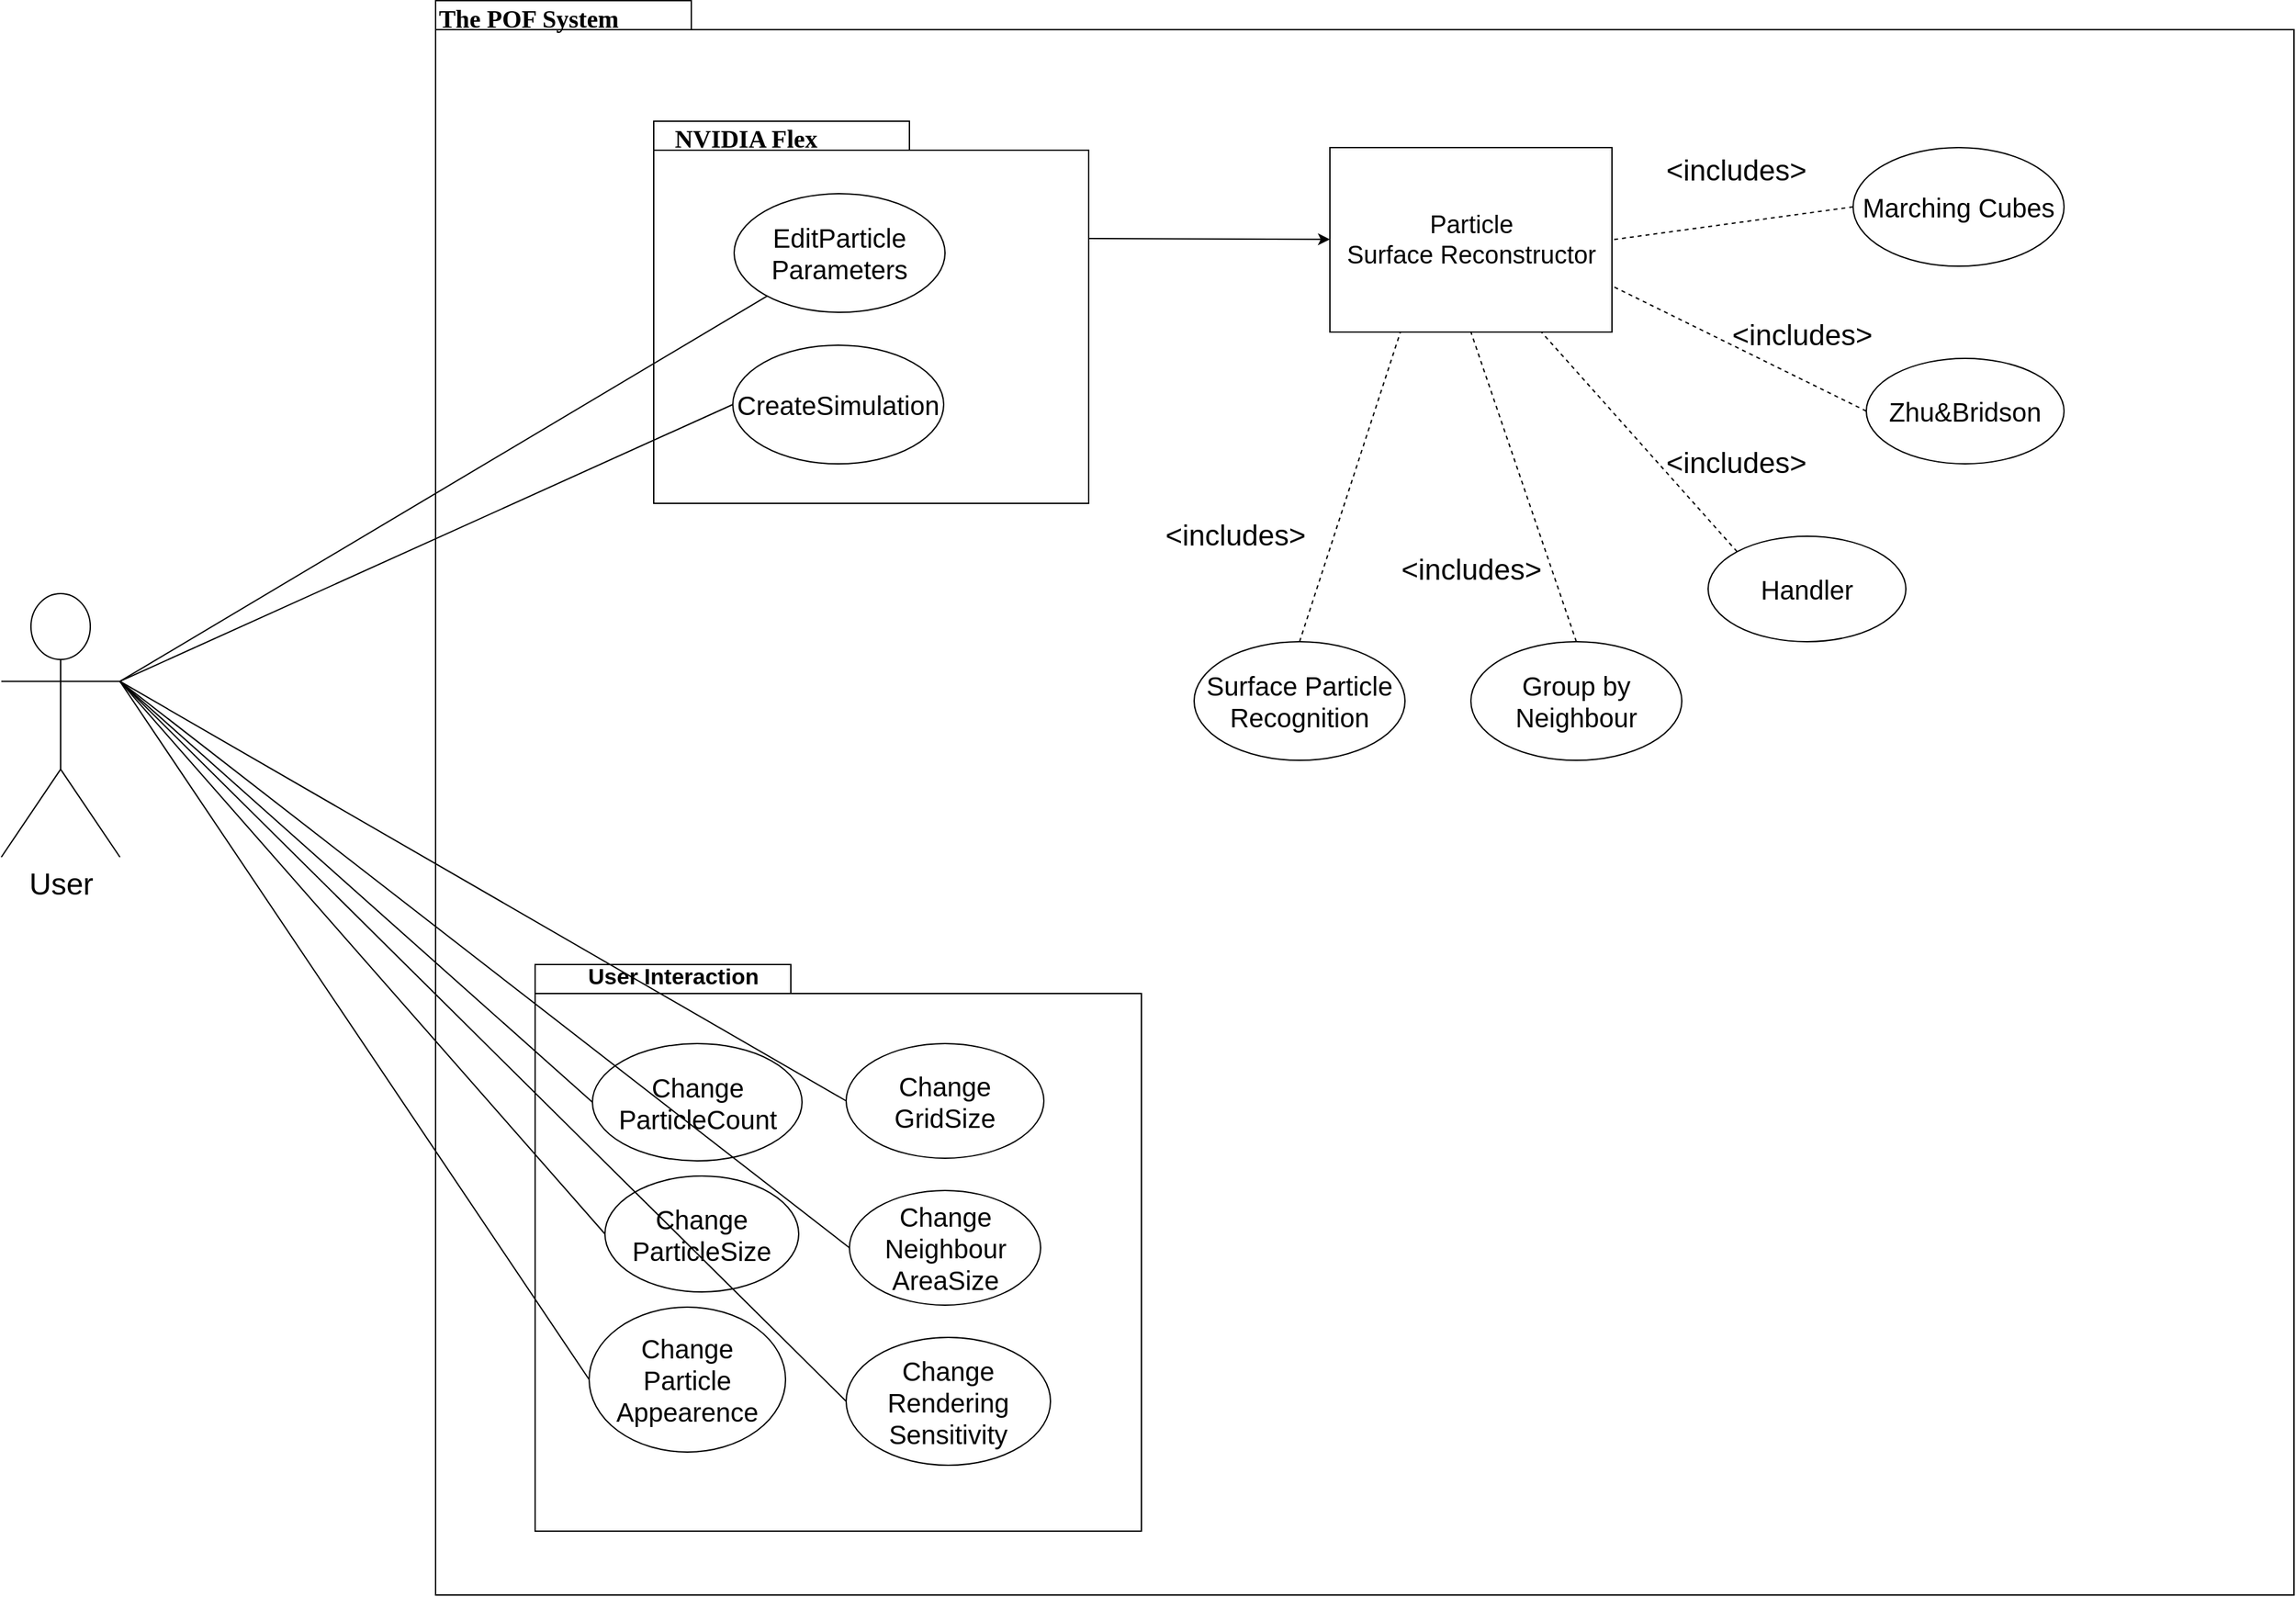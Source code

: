 <mxfile version="12.3.3" type="device" pages="1"><diagram name="Page-1" id="b5b7bab2-c9e2-2cf4-8b2a-24fd1a2a6d21"><mxGraphModel dx="3671" dy="2595" grid="1" gridSize="10" guides="1" tooltips="1" connect="1" arrows="1" fold="1" page="1" pageScale="1" pageWidth="827" pageHeight="1169" background="#ffffff" math="0" shadow="0"><root><mxCell id="0"/><mxCell id="1" parent="0"/><mxCell id="6e0c8c40b5770093-72" value="" style="shape=folder;fontStyle=1;spacingTop=10;tabWidth=194;tabHeight=22;tabPosition=left;html=1;rounded=0;shadow=0;comic=0;labelBackgroundColor=none;strokeWidth=1;fillColor=none;fontFamily=Verdana;fontSize=10;align=center;" parent="1" vertex="1"><mxGeometry x="284.5" y="-21.5" width="1410" height="1210" as="geometry"/></mxCell><mxCell id="6e0c8c40b5770093-73" value="&lt;b style=&quot;font-size: 19px;&quot;&gt;&lt;font face=&quot;Times New Roman&quot; style=&quot;font-size: 19px;&quot;&gt;The POF System&lt;/font&gt;&lt;/b&gt;" style="text;html=1;align=left;verticalAlign=top;spacingTop=-4;fontSize=19;fontFamily=Verdana" parent="1" vertex="1"><mxGeometry x="284.5" y="-21.5" width="151" height="20" as="geometry"/></mxCell><mxCell id="jgMHjjnBwFT09NWy8fpY-1" value="User&lt;br style=&quot;font-size: 23px;&quot;&gt;" style="shape=umlActor;verticalLabelPosition=bottom;labelBackgroundColor=#ffffff;verticalAlign=top;html=1;outlineConnect=0;fontSize=23;fontStyle=0" parent="1" vertex="1"><mxGeometry x="-45" y="428.5" width="90" height="200" as="geometry"/></mxCell><mxCell id="jgMHjjnBwFT09NWy8fpY-7" value="" style="endArrow=classic;html=1;exitX=0;exitY=0;exitDx=330;exitDy=89;exitPerimeter=0;" parent="1" target="jgMHjjnBwFT09NWy8fpY-8" edge="1" source="CQ76df6gk2gC8w-_Gech-11"><mxGeometry width="50" height="50" relative="1" as="geometry"><mxPoint x="596" y="222" as="sourcePoint"/><mxPoint x="860" y="580" as="targetPoint"/></mxGeometry></mxCell><mxCell id="jgMHjjnBwFT09NWy8fpY-8" value="&lt;font style=&quot;font-size: 19px&quot;&gt;Particle&lt;br&gt;Surface Reconstructor&lt;/font&gt;" style="html=1;" parent="1" vertex="1"><mxGeometry x="963" y="90" width="214" height="140" as="geometry"/></mxCell><mxCell id="jgMHjjnBwFT09NWy8fpY-11" value="&lt;font style=&quot;font-size: 20px&quot;&gt;Zhu&amp;amp;Bridson&lt;/font&gt;" style="ellipse;whiteSpace=wrap;html=1;" parent="1" vertex="1"><mxGeometry x="1370" y="250" width="150" height="80" as="geometry"/></mxCell><mxCell id="jgMHjjnBwFT09NWy8fpY-12" value="&lt;font style=&quot;font-size: 20px&quot;&gt;Handler&lt;/font&gt;" style="ellipse;whiteSpace=wrap;html=1;" parent="1" vertex="1"><mxGeometry x="1250" y="385" width="150" height="80" as="geometry"/></mxCell><mxCell id="jgMHjjnBwFT09NWy8fpY-13" value="&lt;font style=&quot;font-size: 20px&quot;&gt;Surface Particle Recognition&lt;/font&gt;" style="ellipse;whiteSpace=wrap;html=1;" parent="1" vertex="1"><mxGeometry x="860" y="465" width="160" height="90" as="geometry"/></mxCell><mxCell id="jgMHjjnBwFT09NWy8fpY-14" value="&lt;span style=&quot;font-size: 20px&quot;&gt;Marching Cubes&lt;/span&gt;" style="ellipse;whiteSpace=wrap;html=1;" parent="1" vertex="1"><mxGeometry x="1360" y="90" width="160" height="90" as="geometry"/></mxCell><mxCell id="jgMHjjnBwFT09NWy8fpY-19" value="&lt;font style=&quot;font-size: 20px&quot;&gt;Group by Neighbour&lt;/font&gt;" style="ellipse;whiteSpace=wrap;html=1;" parent="1" vertex="1"><mxGeometry x="1070" y="465" width="160" height="90" as="geometry"/></mxCell><mxCell id="CQ76df6gk2gC8w-_Gech-1" value="" style="shape=folder;fontStyle=1;spacingTop=10;tabWidth=194;tabHeight=22;tabPosition=left;html=1;rounded=0;shadow=0;comic=0;labelBackgroundColor=none;strokeWidth=1;fillColor=none;fontFamily=Verdana;fontSize=10;align=center;" vertex="1" parent="1"><mxGeometry x="360" y="710" width="460" height="430" as="geometry"/></mxCell><mxCell id="CQ76df6gk2gC8w-_Gech-3" value="&lt;b style=&quot;font-size: 17px;&quot;&gt;User Interaction&lt;/b&gt;" style="text;html=1;strokeColor=none;fillColor=none;align=center;verticalAlign=middle;whiteSpace=wrap;rounded=0;fontSize=17;" vertex="1" parent="1"><mxGeometry x="380" y="710" width="170" height="20" as="geometry"/></mxCell><mxCell id="CQ76df6gk2gC8w-_Gech-4" value="&lt;font style=&quot;font-size: 20px&quot;&gt;Change&lt;br&gt;ParticleCount&lt;/font&gt;" style="ellipse;whiteSpace=wrap;html=1;" vertex="1" parent="1"><mxGeometry x="403.5" y="770" width="159" height="89" as="geometry"/></mxCell><mxCell id="CQ76df6gk2gC8w-_Gech-5" value="&lt;font style=&quot;font-size: 20px&quot;&gt;Change&lt;br&gt;ParticleSize&lt;/font&gt;" style="ellipse;whiteSpace=wrap;html=1;" vertex="1" parent="1"><mxGeometry x="413" y="870.5" width="147" height="88" as="geometry"/></mxCell><mxCell id="CQ76df6gk2gC8w-_Gech-6" value="&lt;font style=&quot;font-size: 20px&quot;&gt;Change&lt;br&gt;Particle&lt;br&gt;Appearence&lt;/font&gt;" style="ellipse;whiteSpace=wrap;html=1;" vertex="1" parent="1"><mxGeometry x="401" y="970" width="149" height="110" as="geometry"/></mxCell><mxCell id="CQ76df6gk2gC8w-_Gech-7" value="&lt;font style=&quot;font-size: 20px&quot;&gt;Change&lt;br&gt;GridSize&lt;br&gt;&lt;/font&gt;" style="ellipse;whiteSpace=wrap;html=1;" vertex="1" parent="1"><mxGeometry x="596" y="770" width="150" height="87" as="geometry"/></mxCell><mxCell id="CQ76df6gk2gC8w-_Gech-8" value="&lt;font style=&quot;font-size: 20px&quot;&gt;Change&lt;br&gt;Neighbour&lt;br&gt;AreaSize&lt;br&gt;&lt;/font&gt;" style="ellipse;whiteSpace=wrap;html=1;" vertex="1" parent="1"><mxGeometry x="598.5" y="881.5" width="145" height="87" as="geometry"/></mxCell><mxCell id="CQ76df6gk2gC8w-_Gech-9" value="&lt;font style=&quot;font-size: 20px&quot;&gt;Change&lt;br&gt;Rendering&lt;br&gt;Sensitivity&lt;br&gt;&lt;/font&gt;" style="ellipse;whiteSpace=wrap;html=1;" vertex="1" parent="1"><mxGeometry x="596" y="993" width="155" height="97" as="geometry"/></mxCell><mxCell id="CQ76df6gk2gC8w-_Gech-11" value="" style="shape=folder;fontStyle=1;spacingTop=10;tabWidth=194;tabHeight=22;tabPosition=left;html=1;rounded=0;shadow=0;comic=0;labelBackgroundColor=none;strokeWidth=1;fillColor=none;fontFamily=Verdana;fontSize=10;align=center;" vertex="1" parent="1"><mxGeometry x="450" y="70" width="330" height="290" as="geometry"/></mxCell><mxCell id="CQ76df6gk2gC8w-_Gech-12" value="&lt;font style=&quot;font-size: 20px&quot;&gt;CreateSimulation&lt;/font&gt;" style="ellipse;whiteSpace=wrap;html=1;" vertex="1" parent="1"><mxGeometry x="510" y="240" width="160" height="90" as="geometry"/></mxCell><mxCell id="CQ76df6gk2gC8w-_Gech-13" value="&lt;font style=&quot;font-size: 20px&quot;&gt;EditParticle&lt;br&gt;Parameters&lt;/font&gt;" style="ellipse;whiteSpace=wrap;html=1;" vertex="1" parent="1"><mxGeometry x="511" y="125" width="160" height="90" as="geometry"/></mxCell><mxCell id="CQ76df6gk2gC8w-_Gech-14" value="&lt;b style=&quot;font-size: 19px&quot;&gt;&lt;font face=&quot;Times New Roman&quot; style=&quot;font-size: 19px&quot;&gt;NVIDIA Flex&lt;/font&gt;&lt;/b&gt;" style="text;html=1;align=left;verticalAlign=top;spacingTop=-4;fontSize=19;fontFamily=Verdana" vertex="1" parent="1"><mxGeometry x="464" y="70" width="151" height="20" as="geometry"/></mxCell><mxCell id="CQ76df6gk2gC8w-_Gech-16" value="" style="endArrow=none;html=1;fontSize=19;entryX=0;entryY=0.5;entryDx=0;entryDy=0;exitX=1;exitY=0.333;exitDx=0;exitDy=0;exitPerimeter=0;" edge="1" parent="1" source="jgMHjjnBwFT09NWy8fpY-1" target="CQ76df6gk2gC8w-_Gech-4"><mxGeometry width="50" height="50" relative="1" as="geometry"><mxPoint x="50" y="780" as="sourcePoint"/><mxPoint x="100" y="730" as="targetPoint"/></mxGeometry></mxCell><mxCell id="CQ76df6gk2gC8w-_Gech-17" value="" style="endArrow=none;html=1;fontSize=19;entryX=0;entryY=0.5;entryDx=0;entryDy=0;exitX=1;exitY=0.333;exitDx=0;exitDy=0;exitPerimeter=0;" edge="1" parent="1" source="jgMHjjnBwFT09NWy8fpY-1" target="CQ76df6gk2gC8w-_Gech-5"><mxGeometry width="50" height="50" relative="1" as="geometry"><mxPoint x="-133.5" y="685.167" as="sourcePoint"/><mxPoint x="223.5" y="1020" as="targetPoint"/></mxGeometry></mxCell><mxCell id="CQ76df6gk2gC8w-_Gech-18" value="" style="endArrow=none;html=1;fontSize=19;entryX=0;entryY=0.5;entryDx=0;entryDy=0;exitX=1;exitY=0.333;exitDx=0;exitDy=0;exitPerimeter=0;" edge="1" parent="1" source="jgMHjjnBwFT09NWy8fpY-1" target="CQ76df6gk2gC8w-_Gech-6"><mxGeometry width="50" height="50" relative="1" as="geometry"><mxPoint x="-150" y="715.667" as="sourcePoint"/><mxPoint x="207.0" y="1050.5" as="targetPoint"/></mxGeometry></mxCell><mxCell id="CQ76df6gk2gC8w-_Gech-19" value="" style="endArrow=none;html=1;fontSize=19;entryX=0;entryY=0.5;entryDx=0;entryDy=0;exitX=1;exitY=0.333;exitDx=0;exitDy=0;exitPerimeter=0;" edge="1" parent="1" source="jgMHjjnBwFT09NWy8fpY-1" target="CQ76df6gk2gC8w-_Gech-7"><mxGeometry width="50" height="50" relative="1" as="geometry"><mxPoint x="-270" y="685.167" as="sourcePoint"/><mxPoint x="87.0" y="1020" as="targetPoint"/></mxGeometry></mxCell><mxCell id="CQ76df6gk2gC8w-_Gech-20" value="" style="endArrow=none;html=1;fontSize=19;entryX=0;entryY=0.5;entryDx=0;entryDy=0;exitX=1;exitY=0.333;exitDx=0;exitDy=0;exitPerimeter=0;" edge="1" parent="1" source="jgMHjjnBwFT09NWy8fpY-1" target="CQ76df6gk2gC8w-_Gech-8"><mxGeometry width="50" height="50" relative="1" as="geometry"><mxPoint x="-312" y="725.667" as="sourcePoint"/><mxPoint x="45.0" y="1060.5" as="targetPoint"/></mxGeometry></mxCell><mxCell id="CQ76df6gk2gC8w-_Gech-21" value="" style="endArrow=none;html=1;fontSize=19;entryX=0;entryY=0.5;entryDx=0;entryDy=0;exitX=1;exitY=0.333;exitDx=0;exitDy=0;exitPerimeter=0;" edge="1" parent="1" source="jgMHjjnBwFT09NWy8fpY-1" target="CQ76df6gk2gC8w-_Gech-9"><mxGeometry width="50" height="50" relative="1" as="geometry"><mxPoint x="-230" y="685.167" as="sourcePoint"/><mxPoint x="127.0" y="1020" as="targetPoint"/></mxGeometry></mxCell><mxCell id="CQ76df6gk2gC8w-_Gech-22" value="" style="endArrow=none;html=1;fontSize=19;entryX=0;entryY=0.5;entryDx=0;entryDy=0;exitX=1;exitY=0.333;exitDx=0;exitDy=0;exitPerimeter=0;" edge="1" parent="1" source="jgMHjjnBwFT09NWy8fpY-1" target="CQ76df6gk2gC8w-_Gech-12"><mxGeometry width="50" height="50" relative="1" as="geometry"><mxPoint x="-64.5" y="220.667" as="sourcePoint"/><mxPoint x="486.5" y="539" as="targetPoint"/></mxGeometry></mxCell><mxCell id="CQ76df6gk2gC8w-_Gech-23" value="" style="endArrow=none;html=1;fontSize=19;exitX=1;exitY=0.333;exitDx=0;exitDy=0;exitPerimeter=0;" edge="1" parent="1" source="jgMHjjnBwFT09NWy8fpY-1" target="CQ76df6gk2gC8w-_Gech-13"><mxGeometry width="50" height="50" relative="1" as="geometry"><mxPoint x="-171" y="205.167" as="sourcePoint"/><mxPoint x="380" y="523.5" as="targetPoint"/></mxGeometry></mxCell><mxCell id="CQ76df6gk2gC8w-_Gech-24" value="&lt;font style=&quot;font-size: 22px&quot;&gt;&amp;lt;includes&amp;gt;&lt;/font&gt;" style="text;html=1;strokeColor=none;fillColor=none;align=center;verticalAlign=middle;whiteSpace=wrap;rounded=0;fontSize=19;" vertex="1" parent="1"><mxGeometry x="820" y="367.5" width="143" height="35" as="geometry"/></mxCell><mxCell id="CQ76df6gk2gC8w-_Gech-25" value="" style="endArrow=none;dashed=1;html=1;fontSize=19;entryX=0.25;entryY=1;entryDx=0;entryDy=0;exitX=0.5;exitY=0;exitDx=0;exitDy=0;" edge="1" parent="1" source="jgMHjjnBwFT09NWy8fpY-13" target="jgMHjjnBwFT09NWy8fpY-8"><mxGeometry width="50" height="50" relative="1" as="geometry"><mxPoint x="950" y="340" as="sourcePoint"/><mxPoint x="1000" y="290" as="targetPoint"/></mxGeometry></mxCell><mxCell id="CQ76df6gk2gC8w-_Gech-26" value="" style="endArrow=none;dashed=1;html=1;fontSize=19;entryX=0.5;entryY=1;entryDx=0;entryDy=0;exitX=0.5;exitY=0;exitDx=0;exitDy=0;" edge="1" parent="1" source="jgMHjjnBwFT09NWy8fpY-19" target="jgMHjjnBwFT09NWy8fpY-8"><mxGeometry width="50" height="50" relative="1" as="geometry"><mxPoint x="1070" y="510" as="sourcePoint"/><mxPoint x="1146.5" y="275" as="targetPoint"/></mxGeometry></mxCell><mxCell id="CQ76df6gk2gC8w-_Gech-27" value="&lt;font style=&quot;font-size: 22px&quot;&gt;&amp;lt;includes&amp;gt;&lt;/font&gt;" style="text;html=1;strokeColor=none;fillColor=none;align=center;verticalAlign=middle;whiteSpace=wrap;rounded=0;fontSize=19;" vertex="1" parent="1"><mxGeometry x="998.5" y="393.5" width="143" height="35" as="geometry"/></mxCell><mxCell id="CQ76df6gk2gC8w-_Gech-28" value="&lt;font style=&quot;font-size: 22px&quot;&gt;&amp;lt;includes&amp;gt;&lt;/font&gt;" style="text;html=1;strokeColor=none;fillColor=none;align=center;verticalAlign=middle;whiteSpace=wrap;rounded=0;fontSize=19;" vertex="1" parent="1"><mxGeometry x="1200" y="312.5" width="143" height="35" as="geometry"/></mxCell><mxCell id="CQ76df6gk2gC8w-_Gech-29" value="&lt;font style=&quot;font-size: 22px&quot;&gt;&amp;lt;includes&amp;gt;&lt;/font&gt;" style="text;html=1;strokeColor=none;fillColor=none;align=center;verticalAlign=middle;whiteSpace=wrap;rounded=0;fontSize=19;" vertex="1" parent="1"><mxGeometry x="1250" y="215" width="143" height="35" as="geometry"/></mxCell><mxCell id="CQ76df6gk2gC8w-_Gech-30" value="&lt;font style=&quot;font-size: 22px&quot;&gt;&amp;lt;includes&amp;gt;&lt;/font&gt;" style="text;html=1;strokeColor=none;fillColor=none;align=center;verticalAlign=middle;whiteSpace=wrap;rounded=0;fontSize=19;" vertex="1" parent="1"><mxGeometry x="1200" y="90" width="143" height="35" as="geometry"/></mxCell><mxCell id="CQ76df6gk2gC8w-_Gech-31" value="" style="endArrow=none;dashed=1;html=1;fontSize=19;entryX=0.75;entryY=1;entryDx=0;entryDy=0;exitX=0;exitY=0;exitDx=0;exitDy=0;" edge="1" parent="1" source="jgMHjjnBwFT09NWy8fpY-12" target="jgMHjjnBwFT09NWy8fpY-8"><mxGeometry width="50" height="50" relative="1" as="geometry"><mxPoint x="1310" y="377.5" as="sourcePoint"/><mxPoint x="1230" y="142.5" as="targetPoint"/></mxGeometry></mxCell><mxCell id="CQ76df6gk2gC8w-_Gech-32" value="" style="endArrow=none;dashed=1;html=1;fontSize=19;entryX=1;entryY=0.75;entryDx=0;entryDy=0;exitX=0;exitY=0.5;exitDx=0;exitDy=0;" edge="1" parent="1" source="jgMHjjnBwFT09NWy8fpY-11" target="jgMHjjnBwFT09NWy8fpY-8"><mxGeometry width="50" height="50" relative="1" as="geometry"><mxPoint x="1325" y="295" as="sourcePoint"/><mxPoint x="1245" y="60" as="targetPoint"/></mxGeometry></mxCell><mxCell id="CQ76df6gk2gC8w-_Gech-33" value="" style="endArrow=none;dashed=1;html=1;fontSize=19;entryX=1;entryY=0.5;entryDx=0;entryDy=0;exitX=0;exitY=0.5;exitDx=0;exitDy=0;" edge="1" parent="1" source="jgMHjjnBwFT09NWy8fpY-14" target="jgMHjjnBwFT09NWy8fpY-8"><mxGeometry width="50" height="50" relative="1" as="geometry"><mxPoint x="1319" y="265" as="sourcePoint"/><mxPoint x="1239" y="30" as="targetPoint"/></mxGeometry></mxCell></root></mxGraphModel></diagram></mxfile>
